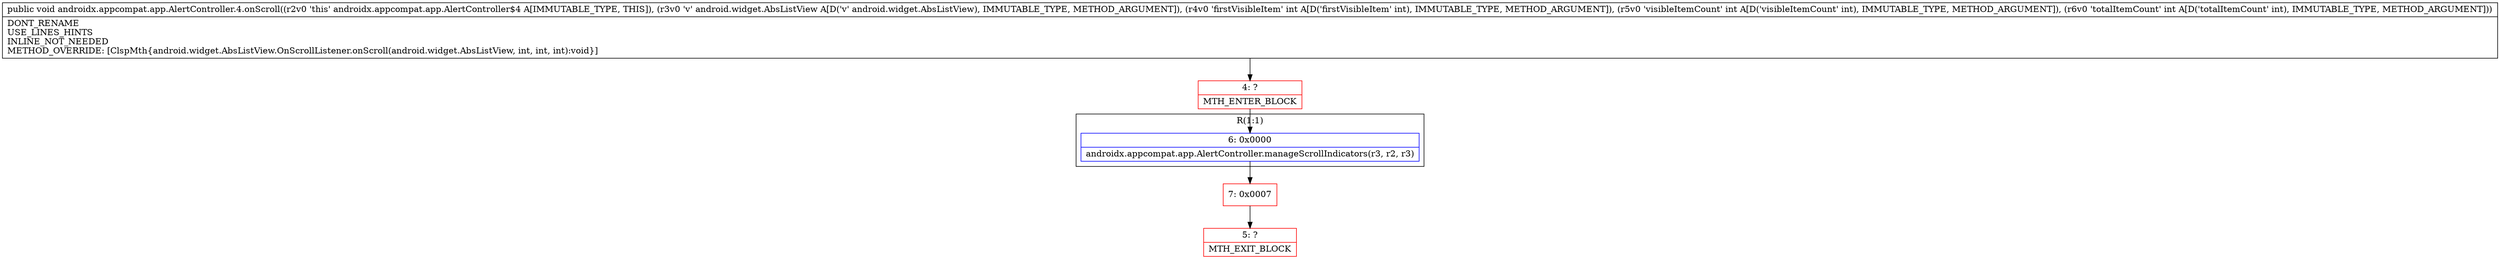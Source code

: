 digraph "CFG forandroidx.appcompat.app.AlertController.4.onScroll(Landroid\/widget\/AbsListView;III)V" {
subgraph cluster_Region_1054806518 {
label = "R(1:1)";
node [shape=record,color=blue];
Node_6 [shape=record,label="{6\:\ 0x0000|androidx.appcompat.app.AlertController.manageScrollIndicators(r3, r2, r3)\l}"];
}
Node_4 [shape=record,color=red,label="{4\:\ ?|MTH_ENTER_BLOCK\l}"];
Node_7 [shape=record,color=red,label="{7\:\ 0x0007}"];
Node_5 [shape=record,color=red,label="{5\:\ ?|MTH_EXIT_BLOCK\l}"];
MethodNode[shape=record,label="{public void androidx.appcompat.app.AlertController.4.onScroll((r2v0 'this' androidx.appcompat.app.AlertController$4 A[IMMUTABLE_TYPE, THIS]), (r3v0 'v' android.widget.AbsListView A[D('v' android.widget.AbsListView), IMMUTABLE_TYPE, METHOD_ARGUMENT]), (r4v0 'firstVisibleItem' int A[D('firstVisibleItem' int), IMMUTABLE_TYPE, METHOD_ARGUMENT]), (r5v0 'visibleItemCount' int A[D('visibleItemCount' int), IMMUTABLE_TYPE, METHOD_ARGUMENT]), (r6v0 'totalItemCount' int A[D('totalItemCount' int), IMMUTABLE_TYPE, METHOD_ARGUMENT]))  | DONT_RENAME\lUSE_LINES_HINTS\lINLINE_NOT_NEEDED\lMETHOD_OVERRIDE: [ClspMth\{android.widget.AbsListView.OnScrollListener.onScroll(android.widget.AbsListView, int, int, int):void\}]\l}"];
MethodNode -> Node_4;Node_6 -> Node_7;
Node_4 -> Node_6;
Node_7 -> Node_5;
}

